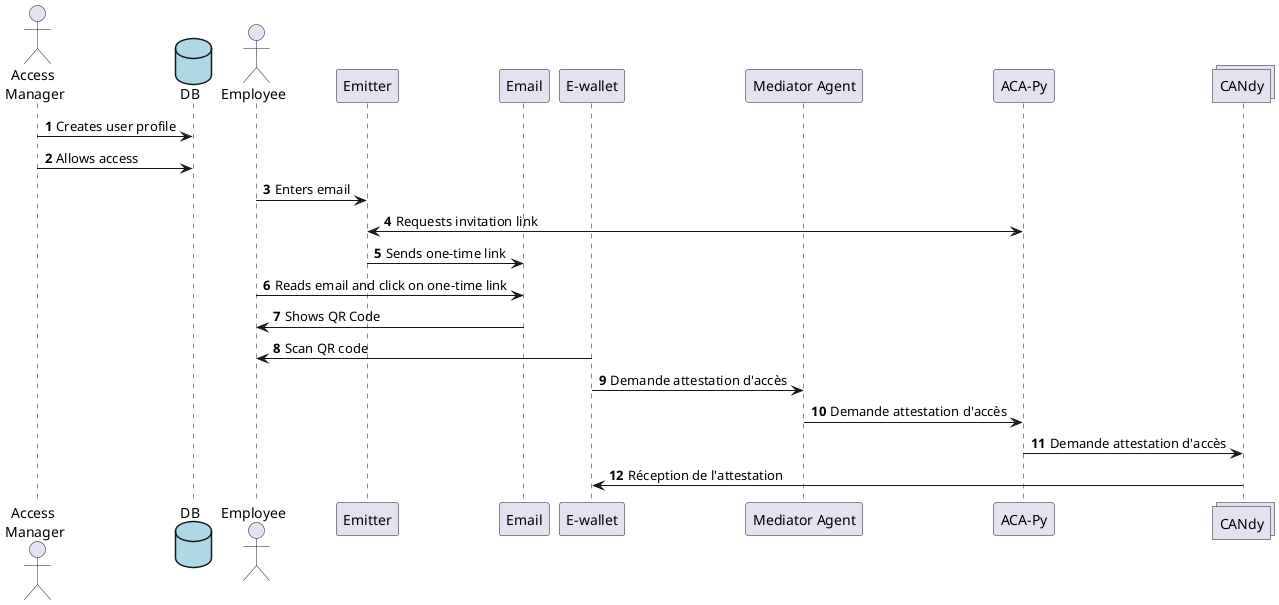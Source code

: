 @startuml SchemaEmitter
autonumber

'*************
'Participants
'*************
actor "Access \nManager" as manager
database "DB" as DB #LightBlue
actor Employee as Employee
participant Emitter as Emitter
participant Email as Email
participant "E-wallet" as wallet    
participant "Mediator Agent" as AM
participant "ACA-Py" as ACAPY   
collections CANdy
'**************
'LINKS DEFINITION
'**************
manager -> DB : Creates user profile
manager -> DB : Allows access
Employee -> Emitter : Enters email
Emitter <-> ACAPY : Requests invitation link
'Emitter <-> DB : Vérification de l'accès
Emitter -> Email : Sends one-time link
Employee -> Email : Reads email and click on one-time link
Email -> Employee : Shows QR Code
wallet -> Employee : Scan QR code
wallet -> AM : Demande attestation d'accès
AM -> ACAPY : Demande attestation d'accès
ACAPY -> CANdy : Demande attestation d'accès
CANdy -> wallet : Réception de l'attestation

@enduml